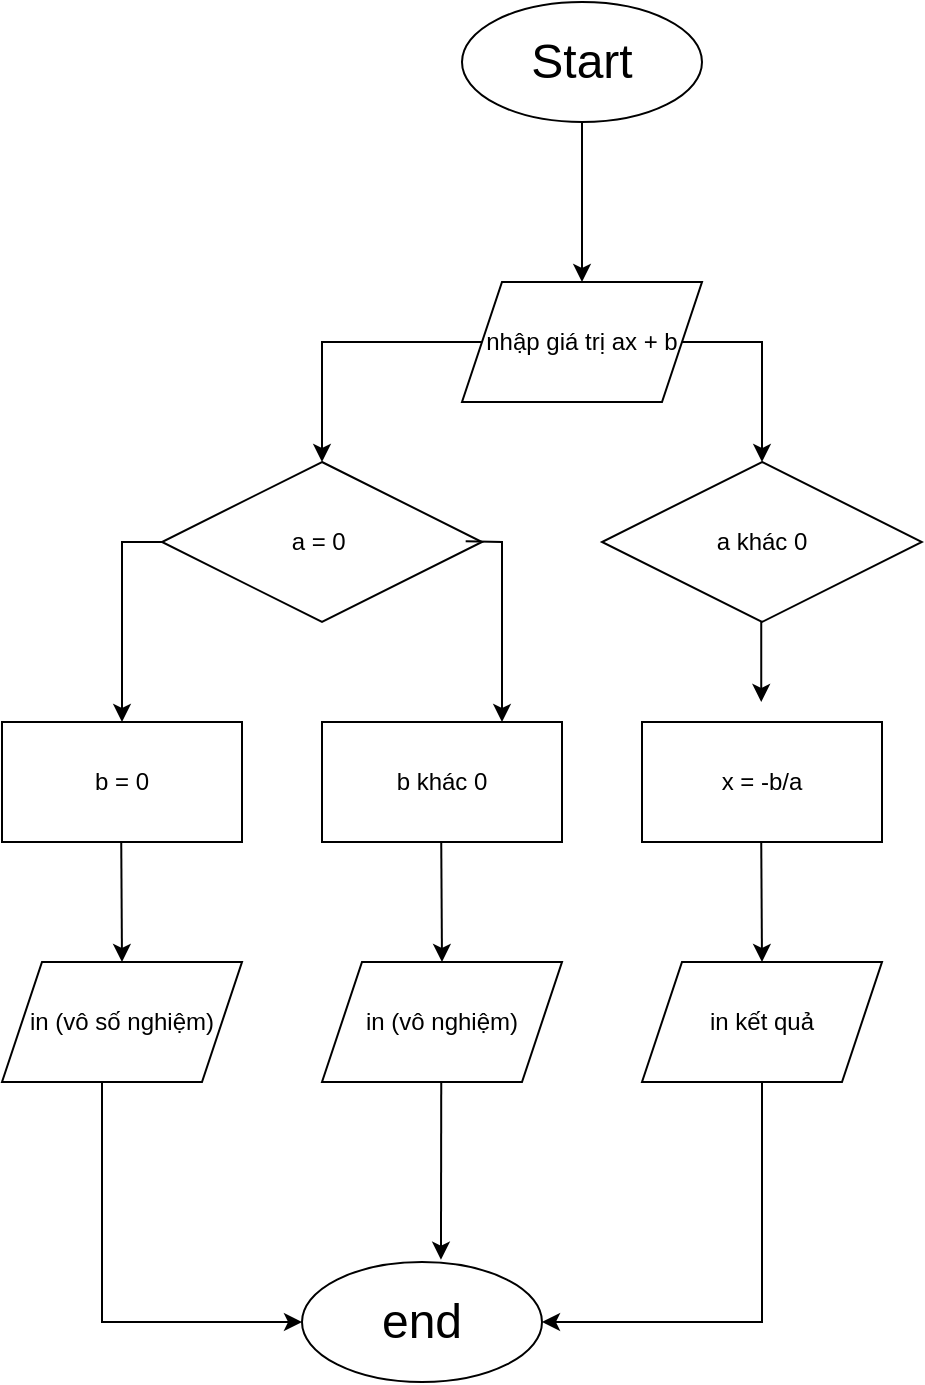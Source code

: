 <mxfile version="24.7.17">
  <diagram name="Trang-1" id="bMiknARZJnXVaoL8tnX3">
    <mxGraphModel dx="1201" dy="820" grid="1" gridSize="10" guides="1" tooltips="1" connect="1" arrows="1" fold="1" page="1" pageScale="1" pageWidth="827" pageHeight="1169" math="0" shadow="0">
      <root>
        <mxCell id="0" />
        <mxCell id="1" parent="0" />
        <mxCell id="c5IgZS8KUTy0unRA6LIm-13" style="edgeStyle=orthogonalEdgeStyle;rounded=0;orthogonalLoop=1;jettySize=auto;html=1;exitX=0.5;exitY=1;exitDx=0;exitDy=0;entryX=0.5;entryY=0;entryDx=0;entryDy=0;" parent="1" source="gOC3_Gfe7DvDGcyzSAZS-1" target="c5IgZS8KUTy0unRA6LIm-6" edge="1">
          <mxGeometry relative="1" as="geometry" />
        </mxCell>
        <object label="Start" start="" id="gOC3_Gfe7DvDGcyzSAZS-1">
          <mxCell style="ellipse;whiteSpace=wrap;html=1;fontSize=24;" parent="1" vertex="1">
            <mxGeometry x="530" y="20" width="120" height="60" as="geometry" />
          </mxCell>
        </object>
        <object label="end" start="" id="c5IgZS8KUTy0unRA6LIm-1">
          <mxCell style="ellipse;whiteSpace=wrap;html=1;fontSize=24;" parent="1" vertex="1">
            <mxGeometry x="450" y="650" width="120" height="60" as="geometry" />
          </mxCell>
        </object>
        <mxCell id="c5IgZS8KUTy0unRA6LIm-6" value="nhập giá trị ax + b" style="shape=parallelogram;perimeter=parallelogramPerimeter;whiteSpace=wrap;html=1;fixedSize=1;" parent="1" vertex="1">
          <mxGeometry x="530" y="160" width="120" height="60" as="geometry" />
        </mxCell>
        <mxCell id="RoReMOkBkYpSv9IFZ_Ye-49" value="a = 0&amp;nbsp;" style="rhombus;whiteSpace=wrap;html=1;" vertex="1" parent="1">
          <mxGeometry x="380" y="250" width="160" height="80" as="geometry" />
        </mxCell>
        <mxCell id="RoReMOkBkYpSv9IFZ_Ye-50" value="b = 0" style="rounded=0;whiteSpace=wrap;html=1;" vertex="1" parent="1">
          <mxGeometry x="300" y="380" width="120" height="60" as="geometry" />
        </mxCell>
        <mxCell id="RoReMOkBkYpSv9IFZ_Ye-51" value="a khác 0" style="rhombus;whiteSpace=wrap;html=1;" vertex="1" parent="1">
          <mxGeometry x="600" y="250" width="160" height="80" as="geometry" />
        </mxCell>
        <mxCell id="RoReMOkBkYpSv9IFZ_Ye-52" value="b khác 0" style="rounded=0;whiteSpace=wrap;html=1;" vertex="1" parent="1">
          <mxGeometry x="460" y="380" width="120" height="60" as="geometry" />
        </mxCell>
        <mxCell id="RoReMOkBkYpSv9IFZ_Ye-53" value="x = -b/a" style="rounded=0;whiteSpace=wrap;html=1;" vertex="1" parent="1">
          <mxGeometry x="620" y="380" width="120" height="60" as="geometry" />
        </mxCell>
        <mxCell id="RoReMOkBkYpSv9IFZ_Ye-54" value="in (vô số nghiệm)" style="shape=parallelogram;perimeter=parallelogramPerimeter;whiteSpace=wrap;html=1;fixedSize=1;" vertex="1" parent="1">
          <mxGeometry x="300" y="500" width="120" height="60" as="geometry" />
        </mxCell>
        <mxCell id="RoReMOkBkYpSv9IFZ_Ye-55" value="in (vô nghiệm)" style="shape=parallelogram;perimeter=parallelogramPerimeter;whiteSpace=wrap;html=1;fixedSize=1;" vertex="1" parent="1">
          <mxGeometry x="460" y="500" width="120" height="60" as="geometry" />
        </mxCell>
        <mxCell id="RoReMOkBkYpSv9IFZ_Ye-56" value="in kết quả" style="shape=parallelogram;perimeter=parallelogramPerimeter;whiteSpace=wrap;html=1;fixedSize=1;" vertex="1" parent="1">
          <mxGeometry x="620" y="500" width="120" height="60" as="geometry" />
        </mxCell>
        <mxCell id="RoReMOkBkYpSv9IFZ_Ye-57" value="" style="endArrow=classic;html=1;rounded=0;entryX=0.5;entryY=0;entryDx=0;entryDy=0;exitX=0;exitY=0.5;exitDx=0;exitDy=0;" edge="1" parent="1" source="c5IgZS8KUTy0unRA6LIm-6" target="RoReMOkBkYpSv9IFZ_Ye-49">
          <mxGeometry width="50" height="50" relative="1" as="geometry">
            <mxPoint x="370" y="215" as="sourcePoint" />
            <mxPoint x="420" y="165" as="targetPoint" />
            <Array as="points">
              <mxPoint x="460" y="190" />
            </Array>
          </mxGeometry>
        </mxCell>
        <mxCell id="RoReMOkBkYpSv9IFZ_Ye-59" value="" style="endArrow=classic;html=1;rounded=0;entryX=0.5;entryY=0;entryDx=0;entryDy=0;exitX=1;exitY=0.5;exitDx=0;exitDy=0;" edge="1" parent="1" source="c5IgZS8KUTy0unRA6LIm-6">
          <mxGeometry width="50" height="50" relative="1" as="geometry">
            <mxPoint x="760" y="190" as="sourcePoint" />
            <mxPoint x="680" y="250" as="targetPoint" />
            <Array as="points">
              <mxPoint x="680" y="190" />
            </Array>
          </mxGeometry>
        </mxCell>
        <mxCell id="RoReMOkBkYpSv9IFZ_Ye-60" value="" style="endArrow=classic;html=1;rounded=0;entryX=0.5;entryY=0;entryDx=0;entryDy=0;exitX=0;exitY=0.5;exitDx=0;exitDy=0;" edge="1" parent="1" source="RoReMOkBkYpSv9IFZ_Ye-49" target="RoReMOkBkYpSv9IFZ_Ye-50">
          <mxGeometry width="50" height="50" relative="1" as="geometry">
            <mxPoint x="380" y="300" as="sourcePoint" />
            <mxPoint x="300" y="360" as="targetPoint" />
            <Array as="points">
              <mxPoint x="360" y="290" />
            </Array>
          </mxGeometry>
        </mxCell>
        <mxCell id="RoReMOkBkYpSv9IFZ_Ye-61" value="" style="endArrow=classic;html=1;rounded=0;entryX=0.5;entryY=0;entryDx=0;entryDy=0;exitX=0.949;exitY=0.495;exitDx=0;exitDy=0;exitPerimeter=0;" edge="1" parent="1" source="RoReMOkBkYpSv9IFZ_Ye-49">
          <mxGeometry width="50" height="50" relative="1" as="geometry">
            <mxPoint x="570" y="290" as="sourcePoint" />
            <mxPoint x="550" y="380" as="targetPoint" />
            <Array as="points">
              <mxPoint x="550" y="290" />
            </Array>
          </mxGeometry>
        </mxCell>
        <mxCell id="RoReMOkBkYpSv9IFZ_Ye-62" value="" style="endArrow=classic;html=1;rounded=0;entryX=0.5;entryY=0;entryDx=0;entryDy=0;" edge="1" parent="1">
          <mxGeometry width="50" height="50" relative="1" as="geometry">
            <mxPoint x="679.62" y="330" as="sourcePoint" />
            <mxPoint x="679.62" y="370" as="targetPoint" />
            <Array as="points">
              <mxPoint x="679.62" y="330" />
            </Array>
          </mxGeometry>
        </mxCell>
        <mxCell id="RoReMOkBkYpSv9IFZ_Ye-63" value="" style="endArrow=classic;html=1;rounded=0;entryX=0.5;entryY=0;entryDx=0;entryDy=0;" edge="1" parent="1" target="RoReMOkBkYpSv9IFZ_Ye-56">
          <mxGeometry width="50" height="50" relative="1" as="geometry">
            <mxPoint x="679.62" y="440" as="sourcePoint" />
            <mxPoint x="679.62" y="480" as="targetPoint" />
            <Array as="points">
              <mxPoint x="679.62" y="440" />
            </Array>
          </mxGeometry>
        </mxCell>
        <mxCell id="RoReMOkBkYpSv9IFZ_Ye-65" value="" style="endArrow=classic;html=1;rounded=0;entryX=0.5;entryY=0;entryDx=0;entryDy=0;" edge="1" parent="1">
          <mxGeometry width="50" height="50" relative="1" as="geometry">
            <mxPoint x="519.62" y="440" as="sourcePoint" />
            <mxPoint x="520" y="500" as="targetPoint" />
            <Array as="points">
              <mxPoint x="519.62" y="440" />
            </Array>
          </mxGeometry>
        </mxCell>
        <mxCell id="RoReMOkBkYpSv9IFZ_Ye-66" value="" style="endArrow=classic;html=1;rounded=0;entryX=0.5;entryY=0;entryDx=0;entryDy=0;" edge="1" parent="1">
          <mxGeometry width="50" height="50" relative="1" as="geometry">
            <mxPoint x="359.62" y="440" as="sourcePoint" />
            <mxPoint x="360" y="500" as="targetPoint" />
            <Array as="points">
              <mxPoint x="359.62" y="440" />
            </Array>
          </mxGeometry>
        </mxCell>
        <mxCell id="RoReMOkBkYpSv9IFZ_Ye-67" value="" style="endArrow=classic;html=1;rounded=0;entryX=1;entryY=0.5;entryDx=0;entryDy=0;" edge="1" parent="1" target="c5IgZS8KUTy0unRA6LIm-1">
          <mxGeometry width="50" height="50" relative="1" as="geometry">
            <mxPoint x="680" y="560" as="sourcePoint" />
            <mxPoint x="610.38" y="680" as="targetPoint" />
            <Array as="points">
              <mxPoint x="680" y="560" />
              <mxPoint x="680" y="680" />
            </Array>
          </mxGeometry>
        </mxCell>
        <mxCell id="RoReMOkBkYpSv9IFZ_Ye-68" value="" style="endArrow=classic;html=1;rounded=0;entryX=0;entryY=0.5;entryDx=0;entryDy=0;" edge="1" parent="1" target="c5IgZS8KUTy0unRA6LIm-1">
          <mxGeometry width="50" height="50" relative="1" as="geometry">
            <mxPoint x="350" y="560" as="sourcePoint" />
            <mxPoint x="240" y="680" as="targetPoint" />
            <Array as="points">
              <mxPoint x="350" y="560" />
              <mxPoint x="350" y="680" />
            </Array>
          </mxGeometry>
        </mxCell>
        <mxCell id="RoReMOkBkYpSv9IFZ_Ye-69" value="" style="endArrow=classic;html=1;rounded=0;entryX=0.579;entryY=-0.019;entryDx=0;entryDy=0;entryPerimeter=0;" edge="1" parent="1" target="c5IgZS8KUTy0unRA6LIm-1">
          <mxGeometry width="50" height="50" relative="1" as="geometry">
            <mxPoint x="519.62" y="560" as="sourcePoint" />
            <mxPoint x="520" y="620" as="targetPoint" />
            <Array as="points">
              <mxPoint x="519.62" y="560" />
            </Array>
          </mxGeometry>
        </mxCell>
      </root>
    </mxGraphModel>
  </diagram>
</mxfile>
